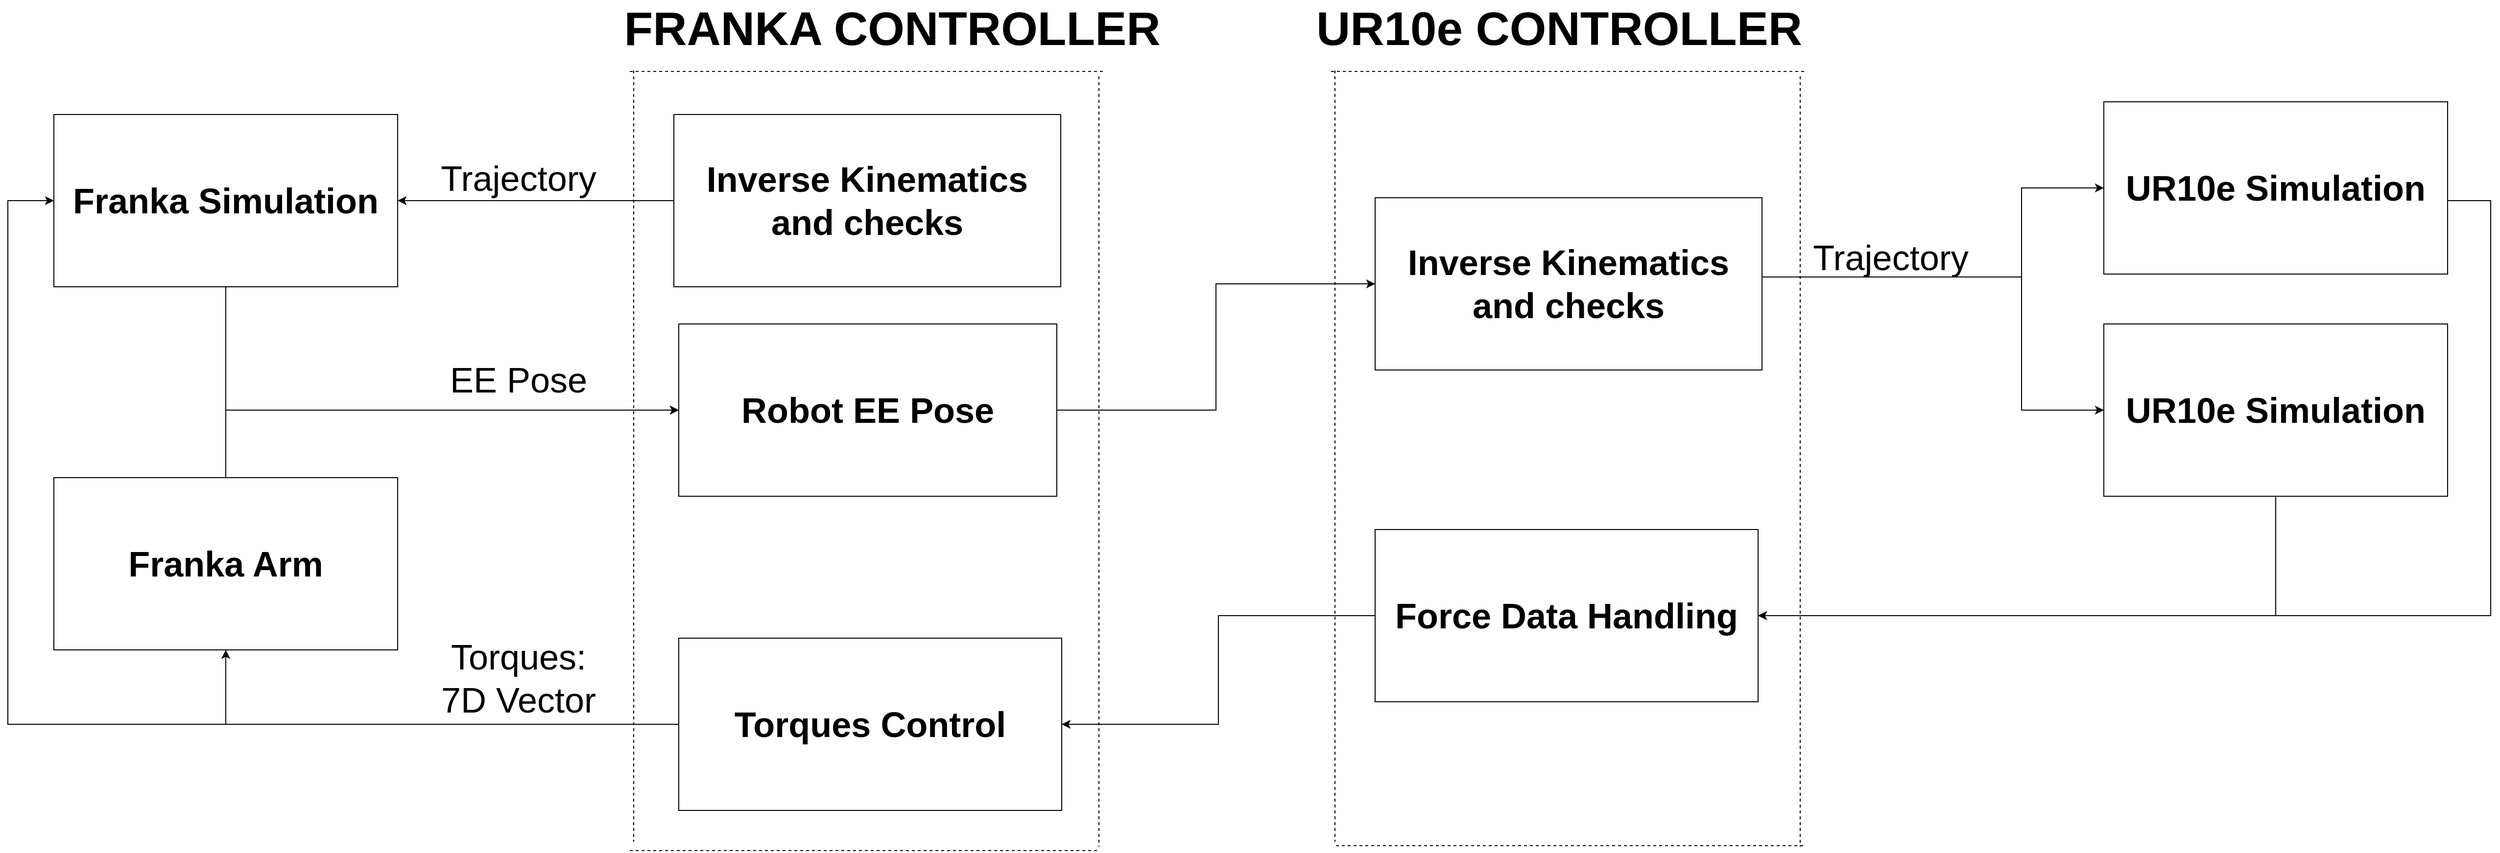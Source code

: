<mxfile version="12.9.5" type="device"><diagram id="200QEhoYbV0rcfT7EnEt" name="Page-1"><mxGraphModel dx="17050" dy="4740" grid="0" gridSize="11" guides="1" tooltips="1" connect="1" arrows="1" fold="1" page="0" pageScale="1" pageWidth="827" pageHeight="1169" background="none" math="0" shadow="0"><root><mxCell id="0"/><mxCell id="1" parent="0"/><mxCell id="swIQrgnws_m4xSv-F_xB-87" value="" style="endArrow=none;dashed=1;html=1;" parent="1" edge="1"><mxGeometry width="50" height="50" relative="1" as="geometry"><mxPoint x="-12485" y="-2632" as="sourcePoint"/><mxPoint x="-12000" y="-2632" as="targetPoint"/></mxGeometry></mxCell><mxCell id="swIQrgnws_m4xSv-F_xB-89" value="" style="endArrow=none;dashed=1;html=1;" parent="1" edge="1"><mxGeometry width="50" height="50" relative="1" as="geometry"><mxPoint x="-12481" y="-2633" as="sourcePoint"/><mxPoint x="-12481" y="-1845" as="targetPoint"/></mxGeometry></mxCell><mxCell id="GZD2Tym-oaoKN48sUn4m-30" style="edgeStyle=orthogonalEdgeStyle;rounded=0;orthogonalLoop=1;jettySize=auto;html=1;exitX=1;exitY=0.5;exitDx=0;exitDy=0;entryX=0;entryY=0.5;entryDx=0;entryDy=0;" edge="1" parent="1" source="swIQrgnws_m4xSv-F_xB-103" target="GZD2Tym-oaoKN48sUn4m-26"><mxGeometry relative="1" as="geometry"/></mxCell><mxCell id="swIQrgnws_m4xSv-F_xB-103" value="&lt;span style=&quot;font-size: 36px&quot;&gt;&lt;b&gt;Robot EE Pose&lt;/b&gt;&lt;br&gt;&lt;/span&gt;" style="rounded=0;whiteSpace=wrap;html=1;" parent="1" vertex="1"><mxGeometry x="-12435" y="-2374" width="386" height="176" as="geometry"/></mxCell><mxCell id="swIQrgnws_m4xSv-F_xB-117" value="" style="endArrow=none;dashed=1;html=1;" parent="1" edge="1"><mxGeometry width="50" height="50" relative="1" as="geometry"><mxPoint x="-12006" y="-2627" as="sourcePoint"/><mxPoint x="-12006" y="-1840" as="targetPoint"/></mxGeometry></mxCell><mxCell id="swIQrgnws_m4xSv-F_xB-118" value="" style="endArrow=none;dashed=1;html=1;" parent="1" edge="1"><mxGeometry width="50" height="50" relative="1" as="geometry"><mxPoint x="-12485" y="-1836" as="sourcePoint"/><mxPoint x="-12005" y="-1836" as="targetPoint"/></mxGeometry></mxCell><mxCell id="swIQrgnws_m4xSv-F_xB-120" value="&lt;font style=&quot;font-size: 48px&quot;&gt;&lt;b&gt;FRANKA CONTROLLER&lt;/b&gt;&lt;/font&gt;" style="text;html=1;strokeColor=none;fillColor=none;align=center;verticalAlign=middle;whiteSpace=wrap;rounded=0;" parent="1" vertex="1"><mxGeometry x="-12503" y="-2686" width="572" height="20" as="geometry"/></mxCell><mxCell id="swIQrgnws_m4xSv-F_xB-151" value="&lt;font style=&quot;font-size: 36px&quot;&gt;Trajectory&lt;/font&gt;" style="text;html=1;strokeColor=none;fillColor=none;align=center;verticalAlign=middle;whiteSpace=wrap;rounded=0;" parent="1" vertex="1"><mxGeometry x="-12681" y="-2533" width="165" height="20" as="geometry"/></mxCell><mxCell id="swIQrgnws_m4xSv-F_xB-173" value="&lt;font style=&quot;font-size: 36px&quot;&gt;Torques: 7D Vector&lt;/font&gt;" style="text;html=1;strokeColor=none;fillColor=none;align=center;verticalAlign=middle;whiteSpace=wrap;rounded=0;" parent="1" vertex="1"><mxGeometry x="-12681" y="-2025" width="165" height="25" as="geometry"/></mxCell><mxCell id="swIQrgnws_m4xSv-F_xB-185" style="edgeStyle=orthogonalEdgeStyle;rounded=0;orthogonalLoop=1;jettySize=auto;html=1;exitX=0;exitY=0.5;exitDx=0;exitDy=0;entryX=1;entryY=0.5;entryDx=0;entryDy=0;" parent="1" source="swIQrgnws_m4xSv-F_xB-175" target="swIQrgnws_m4xSv-F_xB-184" edge="1"><mxGeometry relative="1" as="geometry"/></mxCell><mxCell id="swIQrgnws_m4xSv-F_xB-175" value="&lt;span style=&quot;font-size: 36px&quot;&gt;&lt;b&gt;Inverse Kinematics&lt;br&gt;and checks&lt;/b&gt;&lt;br&gt;&lt;/span&gt;" style="rounded=0;whiteSpace=wrap;html=1;" parent="1" vertex="1"><mxGeometry x="-12440" y="-2588" width="395" height="176" as="geometry"/></mxCell><mxCell id="GZD2Tym-oaoKN48sUn4m-42" style="edgeStyle=orthogonalEdgeStyle;rounded=0;orthogonalLoop=1;jettySize=auto;html=1;exitX=1;exitY=0.5;exitDx=0;exitDy=0;entryX=1;entryY=0.5;entryDx=0;entryDy=0;" edge="1" parent="1" source="swIQrgnws_m4xSv-F_xB-177" target="GZD2Tym-oaoKN48sUn4m-27"><mxGeometry relative="1" as="geometry"><Array as="points"><mxPoint x="-10585" y="-2500"/><mxPoint x="-10585" y="-2076"/></Array></mxGeometry></mxCell><mxCell id="swIQrgnws_m4xSv-F_xB-177" value="&lt;b style=&quot;font-size: 36px&quot;&gt;UR10e Simulation&lt;/b&gt;&lt;span style=&quot;font-size: 36px&quot;&gt;&lt;br&gt;&lt;/span&gt;" style="rounded=0;whiteSpace=wrap;html=1;" parent="1" vertex="1"><mxGeometry x="-10980" y="-2601" width="351" height="176" as="geometry"/></mxCell><mxCell id="GZD2Tym-oaoKN48sUn4m-10" style="edgeStyle=orthogonalEdgeStyle;rounded=0;orthogonalLoop=1;jettySize=auto;html=1;exitX=0.5;exitY=1;exitDx=0;exitDy=0;entryX=0;entryY=0.5;entryDx=0;entryDy=0;" edge="1" parent="1" source="swIQrgnws_m4xSv-F_xB-184" target="swIQrgnws_m4xSv-F_xB-103"><mxGeometry relative="1" as="geometry"/></mxCell><mxCell id="swIQrgnws_m4xSv-F_xB-184" value="&lt;span style=&quot;font-size: 36px&quot;&gt;&lt;b&gt;Franka Simulation&lt;/b&gt;&lt;br&gt;&lt;/span&gt;" style="rounded=0;whiteSpace=wrap;html=1;" parent="1" vertex="1"><mxGeometry x="-13073" y="-2588" width="351" height="176" as="geometry"/></mxCell><mxCell id="GZD2Tym-oaoKN48sUn4m-15" style="edgeStyle=orthogonalEdgeStyle;rounded=0;orthogonalLoop=1;jettySize=auto;html=1;exitX=0;exitY=0.5;exitDx=0;exitDy=0;entryX=0.5;entryY=1;entryDx=0;entryDy=0;" edge="1" parent="1" source="GZD2Tym-oaoKN48sUn4m-3" target="GZD2Tym-oaoKN48sUn4m-9"><mxGeometry relative="1" as="geometry"/></mxCell><mxCell id="GZD2Tym-oaoKN48sUn4m-16" style="edgeStyle=orthogonalEdgeStyle;rounded=0;orthogonalLoop=1;jettySize=auto;html=1;exitX=0;exitY=0.5;exitDx=0;exitDy=0;entryX=0;entryY=0.5;entryDx=0;entryDy=0;" edge="1" parent="1" source="GZD2Tym-oaoKN48sUn4m-3" target="swIQrgnws_m4xSv-F_xB-184"><mxGeometry relative="1" as="geometry"><Array as="points"><mxPoint x="-13120" y="-1965"/><mxPoint x="-13120" y="-2500"/></Array></mxGeometry></mxCell><mxCell id="GZD2Tym-oaoKN48sUn4m-3" value="&lt;span style=&quot;font-size: 36px&quot;&gt;&lt;b&gt;Torques Control&lt;/b&gt;&lt;br&gt;&lt;/span&gt;" style="rounded=0;whiteSpace=wrap;html=1;" vertex="1" parent="1"><mxGeometry x="-12435" y="-2053" width="391" height="176" as="geometry"/></mxCell><mxCell id="GZD2Tym-oaoKN48sUn4m-11" style="edgeStyle=orthogonalEdgeStyle;rounded=0;orthogonalLoop=1;jettySize=auto;html=1;exitX=0.5;exitY=0;exitDx=0;exitDy=0;entryX=0;entryY=0.5;entryDx=0;entryDy=0;" edge="1" parent="1" source="GZD2Tym-oaoKN48sUn4m-9" target="swIQrgnws_m4xSv-F_xB-103"><mxGeometry relative="1" as="geometry"/></mxCell><mxCell id="GZD2Tym-oaoKN48sUn4m-9" value="&lt;span style=&quot;font-size: 36px&quot;&gt;&lt;b&gt;Franka Arm&lt;/b&gt;&lt;br&gt;&lt;/span&gt;" style="rounded=0;whiteSpace=wrap;html=1;" vertex="1" parent="1"><mxGeometry x="-13073" y="-2217" width="351" height="176" as="geometry"/></mxCell><mxCell id="GZD2Tym-oaoKN48sUn4m-18" value="&lt;font style=&quot;font-size: 36px&quot;&gt;EE Pose&lt;/font&gt;" style="text;html=1;strokeColor=none;fillColor=none;align=center;verticalAlign=middle;whiteSpace=wrap;rounded=0;" vertex="1" parent="1"><mxGeometry x="-12681" y="-2327" width="165" height="20" as="geometry"/></mxCell><mxCell id="GZD2Tym-oaoKN48sUn4m-20" value="" style="endArrow=none;dashed=1;html=1;" edge="1" parent="1"><mxGeometry width="50" height="50" relative="1" as="geometry"><mxPoint x="-11769" y="-2632" as="sourcePoint"/><mxPoint x="-11284" y="-2632" as="targetPoint"/></mxGeometry></mxCell><mxCell id="GZD2Tym-oaoKN48sUn4m-21" value="" style="endArrow=none;dashed=1;html=1;" edge="1" parent="1"><mxGeometry width="50" height="50" relative="1" as="geometry"><mxPoint x="-11765" y="-2633" as="sourcePoint"/><mxPoint x="-11765" y="-1845" as="targetPoint"/></mxGeometry></mxCell><mxCell id="GZD2Tym-oaoKN48sUn4m-23" value="" style="endArrow=none;dashed=1;html=1;" edge="1" parent="1"><mxGeometry width="50" height="50" relative="1" as="geometry"><mxPoint x="-11290" y="-2627" as="sourcePoint"/><mxPoint x="-11290" y="-1840" as="targetPoint"/></mxGeometry></mxCell><mxCell id="GZD2Tym-oaoKN48sUn4m-24" value="" style="endArrow=none;dashed=1;html=1;" edge="1" parent="1"><mxGeometry width="50" height="50" relative="1" as="geometry"><mxPoint x="-11764" y="-1841" as="sourcePoint"/><mxPoint x="-11284" y="-1841" as="targetPoint"/></mxGeometry></mxCell><mxCell id="GZD2Tym-oaoKN48sUn4m-25" value="&lt;font style=&quot;font-size: 48px&quot;&gt;&lt;b&gt;UR10e CONTROLLER&lt;/b&gt;&lt;/font&gt;" style="text;html=1;strokeColor=none;fillColor=none;align=center;verticalAlign=middle;whiteSpace=wrap;rounded=0;" vertex="1" parent="1"><mxGeometry x="-11822" y="-2686" width="572" height="20" as="geometry"/></mxCell><mxCell id="GZD2Tym-oaoKN48sUn4m-45" style="edgeStyle=orthogonalEdgeStyle;rounded=0;orthogonalLoop=1;jettySize=auto;html=1;exitX=1;exitY=0.5;exitDx=0;exitDy=0;entryX=0;entryY=0.5;entryDx=0;entryDy=0;" edge="1" parent="1" target="GZD2Tym-oaoKN48sUn4m-39"><mxGeometry relative="1" as="geometry"><mxPoint x="-11333" y="-2422" as="sourcePoint"/><Array as="points"><mxPoint x="-11064" y="-2422"/><mxPoint x="-11064" y="-2286"/></Array></mxGeometry></mxCell><mxCell id="GZD2Tym-oaoKN48sUn4m-46" style="edgeStyle=orthogonalEdgeStyle;rounded=0;orthogonalLoop=1;jettySize=auto;html=1;exitX=1;exitY=0.5;exitDx=0;exitDy=0;entryX=0;entryY=0.5;entryDx=0;entryDy=0;" edge="1" parent="1" target="swIQrgnws_m4xSv-F_xB-177"><mxGeometry relative="1" as="geometry"><mxPoint x="-11333" y="-2422" as="sourcePoint"/><Array as="points"><mxPoint x="-11064" y="-2422"/><mxPoint x="-11064" y="-2513"/></Array></mxGeometry></mxCell><mxCell id="GZD2Tym-oaoKN48sUn4m-26" value="&lt;span style=&quot;font-size: 36px&quot;&gt;&lt;b&gt;Inverse Kinematics&lt;br&gt;and checks&lt;/b&gt;&lt;br&gt;&lt;/span&gt;" style="rounded=0;whiteSpace=wrap;html=1;" vertex="1" parent="1"><mxGeometry x="-11724" y="-2503" width="395" height="176" as="geometry"/></mxCell><mxCell id="GZD2Tym-oaoKN48sUn4m-43" style="edgeStyle=orthogonalEdgeStyle;rounded=0;orthogonalLoop=1;jettySize=auto;html=1;exitX=0;exitY=0.5;exitDx=0;exitDy=0;entryX=1;entryY=0.5;entryDx=0;entryDy=0;" edge="1" parent="1" source="GZD2Tym-oaoKN48sUn4m-27" target="GZD2Tym-oaoKN48sUn4m-3"><mxGeometry relative="1" as="geometry"/></mxCell><mxCell id="GZD2Tym-oaoKN48sUn4m-27" value="&lt;span style=&quot;font-size: 36px&quot;&gt;&lt;b&gt;Force Data Handling&lt;/b&gt;&lt;br&gt;&lt;/span&gt;" style="rounded=0;whiteSpace=wrap;html=1;" vertex="1" parent="1"><mxGeometry x="-11724" y="-2164" width="391" height="176" as="geometry"/></mxCell><mxCell id="GZD2Tym-oaoKN48sUn4m-33" value="&lt;font style=&quot;font-size: 36px&quot;&gt;Trajectory&lt;/font&gt;" style="text;html=1;strokeColor=none;fillColor=none;align=center;verticalAlign=middle;whiteSpace=wrap;rounded=0;" vertex="1" parent="1"><mxGeometry x="-11280" y="-2452" width="165" height="20" as="geometry"/></mxCell><mxCell id="GZD2Tym-oaoKN48sUn4m-41" style="edgeStyle=orthogonalEdgeStyle;rounded=0;orthogonalLoop=1;jettySize=auto;html=1;exitX=0.5;exitY=1;exitDx=0;exitDy=0;entryX=1;entryY=0.5;entryDx=0;entryDy=0;" edge="1" parent="1" source="GZD2Tym-oaoKN48sUn4m-39" target="GZD2Tym-oaoKN48sUn4m-27"><mxGeometry relative="1" as="geometry"/></mxCell><mxCell id="GZD2Tym-oaoKN48sUn4m-39" value="&lt;b style=&quot;font-size: 36px&quot;&gt;UR10e Simulation&lt;/b&gt;&lt;span style=&quot;font-size: 36px&quot;&gt;&lt;br&gt;&lt;/span&gt;" style="rounded=0;whiteSpace=wrap;html=1;" vertex="1" parent="1"><mxGeometry x="-10980" y="-2374" width="351" height="176" as="geometry"/></mxCell></root></mxGraphModel></diagram></mxfile>
